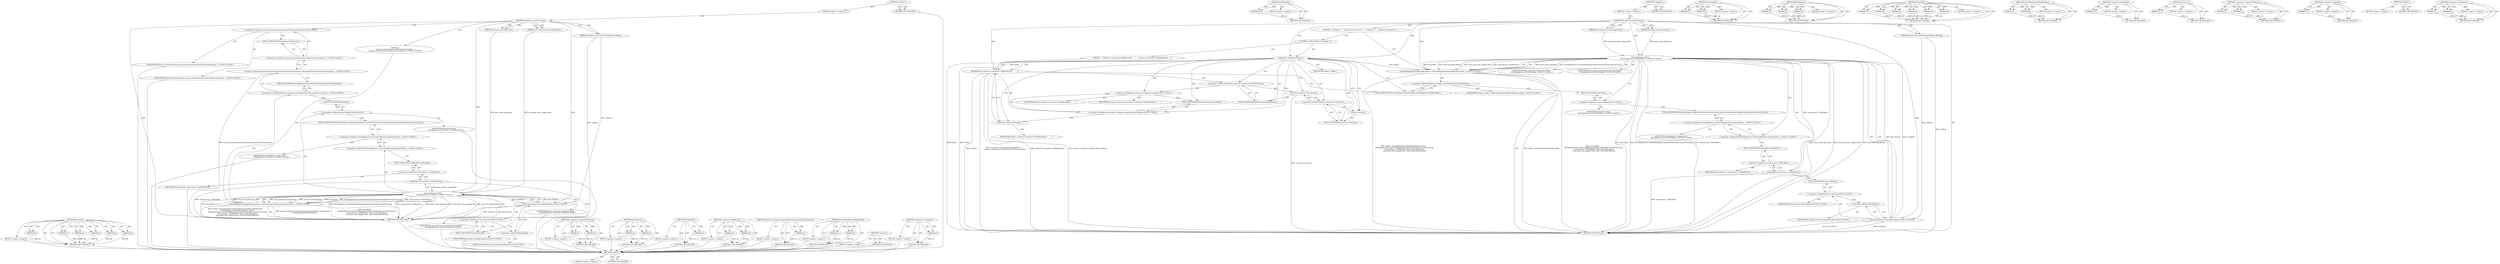 digraph "&lt;operator&gt;.fieldAccess" {
vulnerable_84 [label=<(METHOD,base.Bind)>];
vulnerable_85 [label=<(PARAM,p1)>];
vulnerable_86 [label=<(PARAM,p2)>];
vulnerable_87 [label=<(PARAM,p3)>];
vulnerable_88 [label=<(PARAM,p4)>];
vulnerable_89 [label=<(PARAM,p5)>];
vulnerable_90 [label=<(PARAM,p6)>];
vulnerable_91 [label=<(BLOCK,&lt;empty&gt;,&lt;empty&gt;)>];
vulnerable_92 [label=<(METHOD_RETURN,ANY)>];
vulnerable_6 [label=<(METHOD,&lt;global&gt;)<SUB>1</SUB>>];
vulnerable_7 [label=<(BLOCK,&lt;empty&gt;,&lt;empty&gt;)<SUB>1</SUB>>];
vulnerable_8 [label=<(METHOD,DumpProcessesForTracing)<SUB>1</SUB>>];
vulnerable_9 [label=<(PARAM,bool keep_small_allocations)<SUB>2</SUB>>];
vulnerable_10 [label=<(PARAM,bool strip_path_from_mapped_files)<SUB>3</SUB>>];
vulnerable_11 [label=<(PARAM,DumpProcessesForTracingCallback callback)<SUB>4</SUB>>];
vulnerable_12 [label="<(BLOCK,{
  memory_instrumentation::MemoryInstrumentati...,{
  memory_instrumentation::MemoryInstrumentati...)<SUB>4</SUB>>"];
vulnerable_13 [label="<(GetVmRegionsForHeapProfiler,memory_instrumentation::MemoryInstrumentation::...)<SUB>5</SUB>>"];
vulnerable_14 [label="<(&lt;operator&gt;.indirectFieldAccess,memory_instrumentation::MemoryInstrumentation::...)<SUB>5</SUB>>"];
vulnerable_15 [label="<(memory_instrumentation.MemoryInstrumentation.GetInstance,memory_instrumentation::MemoryInstrumentation::...)<SUB>5</SUB>>"];
vulnerable_16 [label="<(&lt;operator&gt;.fieldAccess,memory_instrumentation::MemoryInstrumentation::...)<SUB>5</SUB>>"];
vulnerable_17 [label="<(&lt;operator&gt;.fieldAccess,memory_instrumentation::MemoryInstrumentation)<SUB>5</SUB>>"];
vulnerable_18 [label="<(IDENTIFIER,memory_instrumentation,memory_instrumentation::MemoryInstrumentation::...)<SUB>5</SUB>>"];
vulnerable_19 [label="<(IDENTIFIER,MemoryInstrumentation,memory_instrumentation::MemoryInstrumentation::...)<SUB>5</SUB>>"];
vulnerable_20 [label=<(FIELD_IDENTIFIER,GetInstance,GetInstance)<SUB>5</SUB>>];
vulnerable_21 [label=<(FIELD_IDENTIFIER,GetVmRegionsForHeapProfiler,GetVmRegionsForHeapProfiler)<SUB>5</SUB>>];
vulnerable_22 [label="<(base.Bind,base::Bind(
          &amp;ProfilingService::OnGetV...)<SUB>6</SUB>>"];
vulnerable_23 [label="<(&lt;operator&gt;.fieldAccess,base::Bind)<SUB>6</SUB>>"];
vulnerable_24 [label="<(IDENTIFIER,base,base::Bind(
          &amp;ProfilingService::OnGetV...)<SUB>6</SUB>>"];
vulnerable_25 [label=<(FIELD_IDENTIFIER,Bind,Bind)<SUB>6</SUB>>];
vulnerable_26 [label="<(&lt;operator&gt;.addressOf,&amp;ProfilingService::OnGetVmRegionsCompleteForDum...)<SUB>7</SUB>>"];
vulnerable_27 [label="<(&lt;operator&gt;.fieldAccess,ProfilingService::OnGetVmRegionsCompleteForDump...)<SUB>7</SUB>>"];
vulnerable_28 [label="<(IDENTIFIER,ProfilingService,base::Bind(
          &amp;ProfilingService::OnGetV...)<SUB>7</SUB>>"];
vulnerable_29 [label=<(FIELD_IDENTIFIER,OnGetVmRegionsCompleteForDumpProcessesForTracing,OnGetVmRegionsCompleteForDumpProcessesForTracing)<SUB>7</SUB>>];
vulnerable_30 [label=<(GetWeakPtr,weak_factory_.GetWeakPtr())<SUB>8</SUB>>];
vulnerable_31 [label=<(&lt;operator&gt;.fieldAccess,weak_factory_.GetWeakPtr)<SUB>8</SUB>>];
vulnerable_32 [label=<(IDENTIFIER,weak_factory_,weak_factory_.GetWeakPtr())<SUB>8</SUB>>];
vulnerable_33 [label=<(FIELD_IDENTIFIER,GetWeakPtr,GetWeakPtr)<SUB>8</SUB>>];
vulnerable_34 [label="<(IDENTIFIER,keep_small_allocations,base::Bind(
          &amp;ProfilingService::OnGetV...)<SUB>8</SUB>>"];
vulnerable_35 [label="<(IDENTIFIER,strip_path_from_mapped_files,base::Bind(
          &amp;ProfilingService::OnGetV...)<SUB>9</SUB>>"];
vulnerable_36 [label="<(base.Passed,base::Passed(&amp;callback))<SUB>9</SUB>>"];
vulnerable_37 [label="<(&lt;operator&gt;.fieldAccess,base::Passed)<SUB>9</SUB>>"];
vulnerable_38 [label="<(IDENTIFIER,base,base::Passed(&amp;callback))<SUB>9</SUB>>"];
vulnerable_39 [label=<(FIELD_IDENTIFIER,Passed,Passed)<SUB>9</SUB>>];
vulnerable_40 [label=<(&lt;operator&gt;.addressOf,&amp;callback)<SUB>9</SUB>>];
vulnerable_41 [label="<(IDENTIFIER,callback,base::Passed(&amp;callback))<SUB>9</SUB>>"];
vulnerable_42 [label=<(METHOD_RETURN,void)<SUB>1</SUB>>];
vulnerable_44 [label=<(METHOD_RETURN,ANY)<SUB>1</SUB>>];
vulnerable_70 [label=<(METHOD,&lt;operator&gt;.indirectFieldAccess)>];
vulnerable_71 [label=<(PARAM,p1)>];
vulnerable_72 [label=<(PARAM,p2)>];
vulnerable_73 [label=<(BLOCK,&lt;empty&gt;,&lt;empty&gt;)>];
vulnerable_74 [label=<(METHOD_RETURN,ANY)>];
vulnerable_101 [label=<(METHOD,base.Passed)>];
vulnerable_102 [label=<(PARAM,p1)>];
vulnerable_103 [label=<(PARAM,p2)>];
vulnerable_104 [label=<(BLOCK,&lt;empty&gt;,&lt;empty&gt;)>];
vulnerable_105 [label=<(METHOD_RETURN,ANY)>];
vulnerable_97 [label=<(METHOD,GetWeakPtr)>];
vulnerable_98 [label=<(PARAM,p1)>];
vulnerable_99 [label=<(BLOCK,&lt;empty&gt;,&lt;empty&gt;)>];
vulnerable_100 [label=<(METHOD_RETURN,ANY)>];
vulnerable_79 [label=<(METHOD,&lt;operator&gt;.fieldAccess)>];
vulnerable_80 [label=<(PARAM,p1)>];
vulnerable_81 [label=<(PARAM,p2)>];
vulnerable_82 [label=<(BLOCK,&lt;empty&gt;,&lt;empty&gt;)>];
vulnerable_83 [label=<(METHOD_RETURN,ANY)>];
vulnerable_75 [label=<(METHOD,memory_instrumentation.MemoryInstrumentation.GetInstance)>];
vulnerable_76 [label=<(PARAM,p1)>];
vulnerable_77 [label=<(BLOCK,&lt;empty&gt;,&lt;empty&gt;)>];
vulnerable_78 [label=<(METHOD_RETURN,ANY)>];
vulnerable_65 [label=<(METHOD,GetVmRegionsForHeapProfiler)>];
vulnerable_66 [label=<(PARAM,p1)>];
vulnerable_67 [label=<(PARAM,p2)>];
vulnerable_68 [label=<(BLOCK,&lt;empty&gt;,&lt;empty&gt;)>];
vulnerable_69 [label=<(METHOD_RETURN,ANY)>];
vulnerable_59 [label=<(METHOD,&lt;global&gt;)<SUB>1</SUB>>];
vulnerable_60 [label=<(BLOCK,&lt;empty&gt;,&lt;empty&gt;)>];
vulnerable_61 [label=<(METHOD_RETURN,ANY)>];
vulnerable_93 [label=<(METHOD,&lt;operator&gt;.addressOf)>];
vulnerable_94 [label=<(PARAM,p1)>];
vulnerable_95 [label=<(BLOCK,&lt;empty&gt;,&lt;empty&gt;)>];
vulnerable_96 [label=<(METHOD_RETURN,ANY)>];
fixed_97 [label=<(METHOD,context)>];
fixed_98 [label=<(BLOCK,&lt;empty&gt;,&lt;empty&gt;)>];
fixed_99 [label=<(METHOD_RETURN,ANY)>];
fixed_123 [label=<(METHOD,GetWeakPtr)>];
fixed_124 [label=<(PARAM,p1)>];
fixed_125 [label=<(BLOCK,&lt;empty&gt;,&lt;empty&gt;)>];
fixed_126 [label=<(METHOD_RETURN,ANY)>];
fixed_6 [label=<(METHOD,&lt;global&gt;)<SUB>1</SUB>>];
fixed_7 [label=<(BLOCK,&lt;empty&gt;,&lt;empty&gt;)<SUB>1</SUB>>];
fixed_8 [label=<(METHOD,DumpProcessesForTracing)<SUB>1</SUB>>];
fixed_9 [label=<(PARAM,bool keep_small_allocations)<SUB>2</SUB>>];
fixed_10 [label=<(PARAM,bool strip_path_from_mapped_files)<SUB>3</SUB>>];
fixed_11 [label=<(PARAM,DumpProcessesForTracingCallback callback)<SUB>4</SUB>>];
fixed_12 [label=<(BLOCK,{
  if (!helper_) {
    context()-&gt;connector()-...,{
  if (!helper_) {
    context()-&gt;connector()-...)<SUB>4</SUB>>];
fixed_13 [label=<(CONTROL_STRUCTURE,IF,if (!helper_))<SUB>5</SUB>>];
fixed_14 [label=<(&lt;operator&gt;.logicalNot,!helper_)<SUB>5</SUB>>];
fixed_15 [label=<(IDENTIFIER,helper_,!helper_)<SUB>5</SUB>>];
fixed_16 [label=<(BLOCK,{
    context()-&gt;connector()-&gt;BindInterface(
  ...,{
    context()-&gt;connector()-&gt;BindInterface(
  ...)<SUB>5</SUB>>];
fixed_17 [label=<(BindInterface,context()-&gt;connector()-&gt;BindInterface(
        ...)<SUB>6</SUB>>];
fixed_18 [label=<(&lt;operator&gt;.indirectFieldAccess,context()-&gt;connector()-&gt;BindInterface)<SUB>6</SUB>>];
fixed_19 [label=<(connector,context()-&gt;connector())<SUB>6</SUB>>];
fixed_20 [label=<(&lt;operator&gt;.indirectFieldAccess,context()-&gt;connector)<SUB>6</SUB>>];
fixed_21 [label=<(context,context())<SUB>6</SUB>>];
fixed_22 [label=<(FIELD_IDENTIFIER,connector,connector)<SUB>6</SUB>>];
fixed_23 [label=<(FIELD_IDENTIFIER,BindInterface,BindInterface)<SUB>6</SUB>>];
fixed_24 [label="<(&lt;operator&gt;.fieldAccess,resource_coordinator::mojom::kServiceName)<SUB>7</SUB>>"];
fixed_25 [label="<(&lt;operator&gt;.fieldAccess,resource_coordinator::mojom)<SUB>7</SUB>>"];
fixed_26 [label=<(IDENTIFIER,resource_coordinator,context()-&gt;connector()-&gt;BindInterface(
        ...)<SUB>7</SUB>>];
fixed_27 [label=<(IDENTIFIER,mojom,context()-&gt;connector()-&gt;BindInterface(
        ...)<SUB>7</SUB>>];
fixed_28 [label=<(FIELD_IDENTIFIER,kServiceName,kServiceName)<SUB>7</SUB>>];
fixed_29 [label=<(&lt;operator&gt;.addressOf,&amp;helper_)<SUB>7</SUB>>];
fixed_30 [label=<(IDENTIFIER,helper_,context()-&gt;connector()-&gt;BindInterface(
        ...)<SUB>7</SUB>>];
fixed_31 [label="<(GetVmRegionsForHeapProfiler,helper_-&gt;GetVmRegionsForHeapProfiler(base::Bind...)<SUB>10</SUB>>"];
fixed_32 [label=<(&lt;operator&gt;.indirectFieldAccess,helper_-&gt;GetVmRegionsForHeapProfiler)<SUB>10</SUB>>];
fixed_33 [label="<(IDENTIFIER,helper_,helper_-&gt;GetVmRegionsForHeapProfiler(base::Bind...)<SUB>10</SUB>>"];
fixed_34 [label=<(FIELD_IDENTIFIER,GetVmRegionsForHeapProfiler,GetVmRegionsForHeapProfiler)<SUB>10</SUB>>];
fixed_35 [label="<(base.Bind,base::Bind(
      &amp;ProfilingService::OnGetVmReg...)<SUB>10</SUB>>"];
fixed_36 [label="<(&lt;operator&gt;.fieldAccess,base::Bind)<SUB>10</SUB>>"];
fixed_37 [label="<(IDENTIFIER,base,base::Bind(
      &amp;ProfilingService::OnGetVmReg...)<SUB>10</SUB>>"];
fixed_38 [label=<(FIELD_IDENTIFIER,Bind,Bind)<SUB>10</SUB>>];
fixed_39 [label="<(&lt;operator&gt;.addressOf,&amp;ProfilingService::OnGetVmRegionsCompleteForDum...)<SUB>11</SUB>>"];
fixed_40 [label="<(&lt;operator&gt;.fieldAccess,ProfilingService::OnGetVmRegionsCompleteForDump...)<SUB>11</SUB>>"];
fixed_41 [label="<(IDENTIFIER,ProfilingService,base::Bind(
      &amp;ProfilingService::OnGetVmReg...)<SUB>11</SUB>>"];
fixed_42 [label=<(FIELD_IDENTIFIER,OnGetVmRegionsCompleteForDumpProcessesForTracing,OnGetVmRegionsCompleteForDumpProcessesForTracing)<SUB>11</SUB>>];
fixed_43 [label=<(GetWeakPtr,weak_factory_.GetWeakPtr())<SUB>12</SUB>>];
fixed_44 [label=<(&lt;operator&gt;.fieldAccess,weak_factory_.GetWeakPtr)<SUB>12</SUB>>];
fixed_45 [label=<(IDENTIFIER,weak_factory_,weak_factory_.GetWeakPtr())<SUB>12</SUB>>];
fixed_46 [label=<(FIELD_IDENTIFIER,GetWeakPtr,GetWeakPtr)<SUB>12</SUB>>];
fixed_47 [label="<(IDENTIFIER,keep_small_allocations,base::Bind(
      &amp;ProfilingService::OnGetVmReg...)<SUB>12</SUB>>"];
fixed_48 [label="<(IDENTIFIER,strip_path_from_mapped_files,base::Bind(
      &amp;ProfilingService::OnGetVmReg...)<SUB>13</SUB>>"];
fixed_49 [label="<(base.Passed,base::Passed(&amp;callback))<SUB>13</SUB>>"];
fixed_50 [label="<(&lt;operator&gt;.fieldAccess,base::Passed)<SUB>13</SUB>>"];
fixed_51 [label="<(IDENTIFIER,base,base::Passed(&amp;callback))<SUB>13</SUB>>"];
fixed_52 [label=<(FIELD_IDENTIFIER,Passed,Passed)<SUB>13</SUB>>];
fixed_53 [label=<(&lt;operator&gt;.addressOf,&amp;callback)<SUB>13</SUB>>];
fixed_54 [label="<(IDENTIFIER,callback,base::Passed(&amp;callback))<SUB>13</SUB>>"];
fixed_55 [label=<(METHOD_RETURN,void)<SUB>1</SUB>>];
fixed_57 [label=<(METHOD_RETURN,ANY)<SUB>1</SUB>>];
fixed_127 [label=<(METHOD,base.Passed)>];
fixed_128 [label=<(PARAM,p1)>];
fixed_129 [label=<(PARAM,p2)>];
fixed_130 [label=<(BLOCK,&lt;empty&gt;,&lt;empty&gt;)>];
fixed_131 [label=<(METHOD_RETURN,ANY)>];
fixed_82 [label=<(METHOD,BindInterface)>];
fixed_83 [label=<(PARAM,p1)>];
fixed_84 [label=<(PARAM,p2)>];
fixed_85 [label=<(PARAM,p3)>];
fixed_86 [label=<(BLOCK,&lt;empty&gt;,&lt;empty&gt;)>];
fixed_87 [label=<(METHOD_RETURN,ANY)>];
fixed_114 [label=<(METHOD,base.Bind)>];
fixed_115 [label=<(PARAM,p1)>];
fixed_116 [label=<(PARAM,p2)>];
fixed_117 [label=<(PARAM,p3)>];
fixed_118 [label=<(PARAM,p4)>];
fixed_119 [label=<(PARAM,p5)>];
fixed_120 [label=<(PARAM,p6)>];
fixed_121 [label=<(BLOCK,&lt;empty&gt;,&lt;empty&gt;)>];
fixed_122 [label=<(METHOD_RETURN,ANY)>];
fixed_109 [label=<(METHOD,GetVmRegionsForHeapProfiler)>];
fixed_110 [label=<(PARAM,p1)>];
fixed_111 [label=<(PARAM,p2)>];
fixed_112 [label=<(BLOCK,&lt;empty&gt;,&lt;empty&gt;)>];
fixed_113 [label=<(METHOD_RETURN,ANY)>];
fixed_105 [label=<(METHOD,&lt;operator&gt;.addressOf)>];
fixed_106 [label=<(PARAM,p1)>];
fixed_107 [label=<(BLOCK,&lt;empty&gt;,&lt;empty&gt;)>];
fixed_108 [label=<(METHOD_RETURN,ANY)>];
fixed_93 [label=<(METHOD,connector)>];
fixed_94 [label=<(PARAM,p1)>];
fixed_95 [label=<(BLOCK,&lt;empty&gt;,&lt;empty&gt;)>];
fixed_96 [label=<(METHOD_RETURN,ANY)>];
fixed_88 [label=<(METHOD,&lt;operator&gt;.indirectFieldAccess)>];
fixed_89 [label=<(PARAM,p1)>];
fixed_90 [label=<(PARAM,p2)>];
fixed_91 [label=<(BLOCK,&lt;empty&gt;,&lt;empty&gt;)>];
fixed_92 [label=<(METHOD_RETURN,ANY)>];
fixed_78 [label=<(METHOD,&lt;operator&gt;.logicalNot)>];
fixed_79 [label=<(PARAM,p1)>];
fixed_80 [label=<(BLOCK,&lt;empty&gt;,&lt;empty&gt;)>];
fixed_81 [label=<(METHOD_RETURN,ANY)>];
fixed_72 [label=<(METHOD,&lt;global&gt;)<SUB>1</SUB>>];
fixed_73 [label=<(BLOCK,&lt;empty&gt;,&lt;empty&gt;)>];
fixed_74 [label=<(METHOD_RETURN,ANY)>];
fixed_100 [label=<(METHOD,&lt;operator&gt;.fieldAccess)>];
fixed_101 [label=<(PARAM,p1)>];
fixed_102 [label=<(PARAM,p2)>];
fixed_103 [label=<(BLOCK,&lt;empty&gt;,&lt;empty&gt;)>];
fixed_104 [label=<(METHOD_RETURN,ANY)>];
vulnerable_84 -> vulnerable_85  [key=0, label="AST: "];
vulnerable_84 -> vulnerable_85  [key=1, label="DDG: "];
vulnerable_84 -> vulnerable_91  [key=0, label="AST: "];
vulnerable_84 -> vulnerable_86  [key=0, label="AST: "];
vulnerable_84 -> vulnerable_86  [key=1, label="DDG: "];
vulnerable_84 -> vulnerable_92  [key=0, label="AST: "];
vulnerable_84 -> vulnerable_92  [key=1, label="CFG: "];
vulnerable_84 -> vulnerable_87  [key=0, label="AST: "];
vulnerable_84 -> vulnerable_87  [key=1, label="DDG: "];
vulnerable_84 -> vulnerable_88  [key=0, label="AST: "];
vulnerable_84 -> vulnerable_88  [key=1, label="DDG: "];
vulnerable_84 -> vulnerable_89  [key=0, label="AST: "];
vulnerable_84 -> vulnerable_89  [key=1, label="DDG: "];
vulnerable_84 -> vulnerable_90  [key=0, label="AST: "];
vulnerable_84 -> vulnerable_90  [key=1, label="DDG: "];
vulnerable_85 -> vulnerable_92  [key=0, label="DDG: p1"];
vulnerable_86 -> vulnerable_92  [key=0, label="DDG: p2"];
vulnerable_87 -> vulnerable_92  [key=0, label="DDG: p3"];
vulnerable_88 -> vulnerable_92  [key=0, label="DDG: p4"];
vulnerable_89 -> vulnerable_92  [key=0, label="DDG: p5"];
vulnerable_90 -> vulnerable_92  [key=0, label="DDG: p6"];
vulnerable_91 -> fixed_97  [key=0];
vulnerable_92 -> fixed_97  [key=0];
vulnerable_6 -> vulnerable_7  [key=0, label="AST: "];
vulnerable_6 -> vulnerable_44  [key=0, label="AST: "];
vulnerable_6 -> vulnerable_44  [key=1, label="CFG: "];
vulnerable_7 -> vulnerable_8  [key=0, label="AST: "];
vulnerable_8 -> vulnerable_9  [key=0, label="AST: "];
vulnerable_8 -> vulnerable_9  [key=1, label="DDG: "];
vulnerable_8 -> vulnerable_10  [key=0, label="AST: "];
vulnerable_8 -> vulnerable_10  [key=1, label="DDG: "];
vulnerable_8 -> vulnerable_11  [key=0, label="AST: "];
vulnerable_8 -> vulnerable_11  [key=1, label="DDG: "];
vulnerable_8 -> vulnerable_12  [key=0, label="AST: "];
vulnerable_8 -> vulnerable_42  [key=0, label="AST: "];
vulnerable_8 -> vulnerable_17  [key=0, label="CFG: "];
vulnerable_8 -> vulnerable_22  [key=0, label="DDG: "];
vulnerable_8 -> vulnerable_36  [key=0, label="DDG: "];
vulnerable_9 -> vulnerable_22  [key=0, label="DDG: keep_small_allocations"];
vulnerable_10 -> vulnerable_22  [key=0, label="DDG: strip_path_from_mapped_files"];
vulnerable_11 -> vulnerable_42  [key=0, label="DDG: callback"];
vulnerable_11 -> vulnerable_36  [key=0, label="DDG: callback"];
vulnerable_12 -> vulnerable_13  [key=0, label="AST: "];
vulnerable_13 -> vulnerable_14  [key=0, label="AST: "];
vulnerable_13 -> vulnerable_22  [key=0, label="AST: "];
vulnerable_13 -> vulnerable_42  [key=0, label="CFG: "];
vulnerable_13 -> vulnerable_42  [key=1, label="DDG: memory_instrumentation::MemoryInstrumentation::GetInstance()
      -&gt;GetVmRegionsForHeapProfiler"];
vulnerable_13 -> vulnerable_42  [key=2, label="DDG: base::Bind(
          &amp;ProfilingService::OnGetVmRegionsCompleteForDumpProcessesForTracing,
          weak_factory_.GetWeakPtr(), keep_small_allocations,
          strip_path_from_mapped_files, base::Passed(&amp;callback))"];
vulnerable_13 -> vulnerable_42  [key=3, label="DDG: memory_instrumentation::MemoryInstrumentation::GetInstance()
      -&gt;GetVmRegionsForHeapProfiler(base::Bind(
          &amp;ProfilingService::OnGetVmRegionsCompleteForDumpProcessesForTracing,
          weak_factory_.GetWeakPtr(), keep_small_allocations,
          strip_path_from_mapped_files, base::Passed(&amp;callback)))"];
vulnerable_14 -> vulnerable_15  [key=0, label="AST: "];
vulnerable_14 -> vulnerable_21  [key=0, label="AST: "];
vulnerable_14 -> vulnerable_25  [key=0, label="CFG: "];
vulnerable_15 -> vulnerable_16  [key=0, label="AST: "];
vulnerable_15 -> vulnerable_21  [key=0, label="CFG: "];
vulnerable_15 -> vulnerable_42  [key=0, label="DDG: memory_instrumentation::MemoryInstrumentation::GetInstance"];
vulnerable_16 -> vulnerable_17  [key=0, label="AST: "];
vulnerable_16 -> vulnerable_20  [key=0, label="AST: "];
vulnerable_16 -> vulnerable_15  [key=0, label="CFG: "];
vulnerable_17 -> vulnerable_18  [key=0, label="AST: "];
vulnerable_17 -> vulnerable_19  [key=0, label="AST: "];
vulnerable_17 -> vulnerable_20  [key=0, label="CFG: "];
vulnerable_18 -> fixed_97  [key=0];
vulnerable_19 -> fixed_97  [key=0];
vulnerable_20 -> vulnerable_16  [key=0, label="CFG: "];
vulnerable_21 -> vulnerable_14  [key=0, label="CFG: "];
vulnerable_22 -> vulnerable_23  [key=0, label="AST: "];
vulnerable_22 -> vulnerable_26  [key=0, label="AST: "];
vulnerable_22 -> vulnerable_30  [key=0, label="AST: "];
vulnerable_22 -> vulnerable_34  [key=0, label="AST: "];
vulnerable_22 -> vulnerable_35  [key=0, label="AST: "];
vulnerable_22 -> vulnerable_36  [key=0, label="AST: "];
vulnerable_22 -> vulnerable_13  [key=0, label="CFG: "];
vulnerable_22 -> vulnerable_13  [key=1, label="DDG: strip_path_from_mapped_files"];
vulnerable_22 -> vulnerable_13  [key=2, label="DDG: base::Passed(&amp;callback)"];
vulnerable_22 -> vulnerable_13  [key=3, label="DDG: base::Bind"];
vulnerable_22 -> vulnerable_13  [key=4, label="DDG: &amp;ProfilingService::OnGetVmRegionsCompleteForDumpProcessesForTracing"];
vulnerable_22 -> vulnerable_13  [key=5, label="DDG: keep_small_allocations"];
vulnerable_22 -> vulnerable_13  [key=6, label="DDG: weak_factory_.GetWeakPtr()"];
vulnerable_22 -> vulnerable_42  [key=0, label="DDG: base::Bind"];
vulnerable_22 -> vulnerable_42  [key=1, label="DDG: &amp;ProfilingService::OnGetVmRegionsCompleteForDumpProcessesForTracing"];
vulnerable_22 -> vulnerable_42  [key=2, label="DDG: weak_factory_.GetWeakPtr()"];
vulnerable_22 -> vulnerable_42  [key=3, label="DDG: keep_small_allocations"];
vulnerable_22 -> vulnerable_42  [key=4, label="DDG: strip_path_from_mapped_files"];
vulnerable_22 -> vulnerable_42  [key=5, label="DDG: base::Passed(&amp;callback)"];
vulnerable_23 -> vulnerable_24  [key=0, label="AST: "];
vulnerable_23 -> vulnerable_25  [key=0, label="AST: "];
vulnerable_23 -> vulnerable_29  [key=0, label="CFG: "];
vulnerable_24 -> fixed_97  [key=0];
vulnerable_25 -> vulnerable_23  [key=0, label="CFG: "];
vulnerable_26 -> vulnerable_27  [key=0, label="AST: "];
vulnerable_26 -> vulnerable_33  [key=0, label="CFG: "];
vulnerable_27 -> vulnerable_28  [key=0, label="AST: "];
vulnerable_27 -> vulnerable_29  [key=0, label="AST: "];
vulnerable_27 -> vulnerable_26  [key=0, label="CFG: "];
vulnerable_28 -> fixed_97  [key=0];
vulnerable_29 -> vulnerable_27  [key=0, label="CFG: "];
vulnerable_30 -> vulnerable_31  [key=0, label="AST: "];
vulnerable_30 -> vulnerable_39  [key=0, label="CFG: "];
vulnerable_30 -> vulnerable_42  [key=0, label="DDG: weak_factory_.GetWeakPtr"];
vulnerable_30 -> vulnerable_22  [key=0, label="DDG: weak_factory_.GetWeakPtr"];
vulnerable_31 -> vulnerable_32  [key=0, label="AST: "];
vulnerable_31 -> vulnerable_33  [key=0, label="AST: "];
vulnerable_31 -> vulnerable_30  [key=0, label="CFG: "];
vulnerable_32 -> fixed_97  [key=0];
vulnerable_33 -> vulnerable_31  [key=0, label="CFG: "];
vulnerable_34 -> fixed_97  [key=0];
vulnerable_35 -> fixed_97  [key=0];
vulnerable_36 -> vulnerable_37  [key=0, label="AST: "];
vulnerable_36 -> vulnerable_40  [key=0, label="AST: "];
vulnerable_36 -> vulnerable_22  [key=0, label="CFG: "];
vulnerable_36 -> vulnerable_22  [key=1, label="DDG: base::Passed"];
vulnerable_36 -> vulnerable_22  [key=2, label="DDG: &amp;callback"];
vulnerable_36 -> vulnerable_42  [key=0, label="DDG: base::Passed"];
vulnerable_36 -> vulnerable_42  [key=1, label="DDG: &amp;callback"];
vulnerable_37 -> vulnerable_38  [key=0, label="AST: "];
vulnerable_37 -> vulnerable_39  [key=0, label="AST: "];
vulnerable_37 -> vulnerable_40  [key=0, label="CFG: "];
vulnerable_38 -> fixed_97  [key=0];
vulnerable_39 -> vulnerable_37  [key=0, label="CFG: "];
vulnerable_40 -> vulnerable_41  [key=0, label="AST: "];
vulnerable_40 -> vulnerable_36  [key=0, label="CFG: "];
vulnerable_41 -> fixed_97  [key=0];
vulnerable_42 -> fixed_97  [key=0];
vulnerable_44 -> fixed_97  [key=0];
vulnerable_70 -> vulnerable_71  [key=0, label="AST: "];
vulnerable_70 -> vulnerable_71  [key=1, label="DDG: "];
vulnerable_70 -> vulnerable_73  [key=0, label="AST: "];
vulnerable_70 -> vulnerable_72  [key=0, label="AST: "];
vulnerable_70 -> vulnerable_72  [key=1, label="DDG: "];
vulnerable_70 -> vulnerable_74  [key=0, label="AST: "];
vulnerable_70 -> vulnerable_74  [key=1, label="CFG: "];
vulnerable_71 -> vulnerable_74  [key=0, label="DDG: p1"];
vulnerable_72 -> vulnerable_74  [key=0, label="DDG: p2"];
vulnerable_73 -> fixed_97  [key=0];
vulnerable_74 -> fixed_97  [key=0];
vulnerable_101 -> vulnerable_102  [key=0, label="AST: "];
vulnerable_101 -> vulnerable_102  [key=1, label="DDG: "];
vulnerable_101 -> vulnerable_104  [key=0, label="AST: "];
vulnerable_101 -> vulnerable_103  [key=0, label="AST: "];
vulnerable_101 -> vulnerable_103  [key=1, label="DDG: "];
vulnerable_101 -> vulnerable_105  [key=0, label="AST: "];
vulnerable_101 -> vulnerable_105  [key=1, label="CFG: "];
vulnerable_102 -> vulnerable_105  [key=0, label="DDG: p1"];
vulnerable_103 -> vulnerable_105  [key=0, label="DDG: p2"];
vulnerable_104 -> fixed_97  [key=0];
vulnerable_105 -> fixed_97  [key=0];
vulnerable_97 -> vulnerable_98  [key=0, label="AST: "];
vulnerable_97 -> vulnerable_98  [key=1, label="DDG: "];
vulnerable_97 -> vulnerable_99  [key=0, label="AST: "];
vulnerable_97 -> vulnerable_100  [key=0, label="AST: "];
vulnerable_97 -> vulnerable_100  [key=1, label="CFG: "];
vulnerable_98 -> vulnerable_100  [key=0, label="DDG: p1"];
vulnerable_99 -> fixed_97  [key=0];
vulnerable_100 -> fixed_97  [key=0];
vulnerable_79 -> vulnerable_80  [key=0, label="AST: "];
vulnerable_79 -> vulnerable_80  [key=1, label="DDG: "];
vulnerable_79 -> vulnerable_82  [key=0, label="AST: "];
vulnerable_79 -> vulnerable_81  [key=0, label="AST: "];
vulnerable_79 -> vulnerable_81  [key=1, label="DDG: "];
vulnerable_79 -> vulnerable_83  [key=0, label="AST: "];
vulnerable_79 -> vulnerable_83  [key=1, label="CFG: "];
vulnerable_80 -> vulnerable_83  [key=0, label="DDG: p1"];
vulnerable_81 -> vulnerable_83  [key=0, label="DDG: p2"];
vulnerable_82 -> fixed_97  [key=0];
vulnerable_83 -> fixed_97  [key=0];
vulnerable_75 -> vulnerable_76  [key=0, label="AST: "];
vulnerable_75 -> vulnerable_76  [key=1, label="DDG: "];
vulnerable_75 -> vulnerable_77  [key=0, label="AST: "];
vulnerable_75 -> vulnerable_78  [key=0, label="AST: "];
vulnerable_75 -> vulnerable_78  [key=1, label="CFG: "];
vulnerable_76 -> vulnerable_78  [key=0, label="DDG: p1"];
vulnerable_77 -> fixed_97  [key=0];
vulnerable_78 -> fixed_97  [key=0];
vulnerable_65 -> vulnerable_66  [key=0, label="AST: "];
vulnerable_65 -> vulnerable_66  [key=1, label="DDG: "];
vulnerable_65 -> vulnerable_68  [key=0, label="AST: "];
vulnerable_65 -> vulnerable_67  [key=0, label="AST: "];
vulnerable_65 -> vulnerable_67  [key=1, label="DDG: "];
vulnerable_65 -> vulnerable_69  [key=0, label="AST: "];
vulnerable_65 -> vulnerable_69  [key=1, label="CFG: "];
vulnerable_66 -> vulnerable_69  [key=0, label="DDG: p1"];
vulnerable_67 -> vulnerable_69  [key=0, label="DDG: p2"];
vulnerable_68 -> fixed_97  [key=0];
vulnerable_69 -> fixed_97  [key=0];
vulnerable_59 -> vulnerable_60  [key=0, label="AST: "];
vulnerable_59 -> vulnerable_61  [key=0, label="AST: "];
vulnerable_59 -> vulnerable_61  [key=1, label="CFG: "];
vulnerable_60 -> fixed_97  [key=0];
vulnerable_61 -> fixed_97  [key=0];
vulnerable_93 -> vulnerable_94  [key=0, label="AST: "];
vulnerable_93 -> vulnerable_94  [key=1, label="DDG: "];
vulnerable_93 -> vulnerable_95  [key=0, label="AST: "];
vulnerable_93 -> vulnerable_96  [key=0, label="AST: "];
vulnerable_93 -> vulnerable_96  [key=1, label="CFG: "];
vulnerable_94 -> vulnerable_96  [key=0, label="DDG: p1"];
vulnerable_95 -> fixed_97  [key=0];
vulnerable_96 -> fixed_97  [key=0];
fixed_97 -> fixed_98  [key=0, label="AST: "];
fixed_97 -> fixed_99  [key=0, label="AST: "];
fixed_97 -> fixed_99  [key=1, label="CFG: "];
fixed_123 -> fixed_124  [key=0, label="AST: "];
fixed_123 -> fixed_124  [key=1, label="DDG: "];
fixed_123 -> fixed_125  [key=0, label="AST: "];
fixed_123 -> fixed_126  [key=0, label="AST: "];
fixed_123 -> fixed_126  [key=1, label="CFG: "];
fixed_124 -> fixed_126  [key=0, label="DDG: p1"];
fixed_6 -> fixed_7  [key=0, label="AST: "];
fixed_6 -> fixed_57  [key=0, label="AST: "];
fixed_6 -> fixed_57  [key=1, label="CFG: "];
fixed_7 -> fixed_8  [key=0, label="AST: "];
fixed_8 -> fixed_9  [key=0, label="AST: "];
fixed_8 -> fixed_9  [key=1, label="DDG: "];
fixed_8 -> fixed_10  [key=0, label="AST: "];
fixed_8 -> fixed_10  [key=1, label="DDG: "];
fixed_8 -> fixed_11  [key=0, label="AST: "];
fixed_8 -> fixed_11  [key=1, label="DDG: "];
fixed_8 -> fixed_12  [key=0, label="AST: "];
fixed_8 -> fixed_55  [key=0, label="AST: "];
fixed_8 -> fixed_14  [key=0, label="CFG: "];
fixed_8 -> fixed_14  [key=1, label="DDG: "];
fixed_8 -> fixed_31  [key=0, label="DDG: "];
fixed_8 -> fixed_35  [key=0, label="DDG: "];
fixed_8 -> fixed_17  [key=0, label="DDG: "];
fixed_8 -> fixed_49  [key=0, label="DDG: "];
fixed_9 -> fixed_35  [key=0, label="DDG: keep_small_allocations"];
fixed_10 -> fixed_35  [key=0, label="DDG: strip_path_from_mapped_files"];
fixed_11 -> fixed_55  [key=0, label="DDG: callback"];
fixed_11 -> fixed_49  [key=0, label="DDG: callback"];
fixed_12 -> fixed_13  [key=0, label="AST: "];
fixed_12 -> fixed_31  [key=0, label="AST: "];
fixed_13 -> fixed_14  [key=0, label="AST: "];
fixed_13 -> fixed_16  [key=0, label="AST: "];
fixed_14 -> fixed_15  [key=0, label="AST: "];
fixed_14 -> fixed_21  [key=0, label="CFG: "];
fixed_14 -> fixed_21  [key=1, label="CDG: "];
fixed_14 -> fixed_34  [key=0, label="CFG: "];
fixed_14 -> fixed_55  [key=0, label="DDG: helper_"];
fixed_14 -> fixed_55  [key=1, label="DDG: !helper_"];
fixed_14 -> fixed_31  [key=0, label="DDG: helper_"];
fixed_14 -> fixed_17  [key=0, label="DDG: helper_"];
fixed_14 -> fixed_17  [key=1, label="CDG: "];
fixed_14 -> fixed_24  [key=0, label="CDG: "];
fixed_14 -> fixed_29  [key=0, label="CDG: "];
fixed_14 -> fixed_18  [key=0, label="CDG: "];
fixed_14 -> fixed_23  [key=0, label="CDG: "];
fixed_14 -> fixed_19  [key=0, label="CDG: "];
fixed_14 -> fixed_28  [key=0, label="CDG: "];
fixed_14 -> fixed_20  [key=0, label="CDG: "];
fixed_14 -> fixed_25  [key=0, label="CDG: "];
fixed_14 -> fixed_22  [key=0, label="CDG: "];
fixed_16 -> fixed_17  [key=0, label="AST: "];
fixed_17 -> fixed_18  [key=0, label="AST: "];
fixed_17 -> fixed_24  [key=0, label="AST: "];
fixed_17 -> fixed_29  [key=0, label="AST: "];
fixed_17 -> fixed_34  [key=0, label="CFG: "];
fixed_17 -> fixed_55  [key=0, label="DDG: context()-&gt;connector()-&gt;BindInterface"];
fixed_17 -> fixed_55  [key=1, label="DDG: resource_coordinator::mojom::kServiceName"];
fixed_17 -> fixed_55  [key=2, label="DDG: &amp;helper_"];
fixed_17 -> fixed_55  [key=3, label="DDG: context()-&gt;connector()-&gt;BindInterface(
        resource_coordinator::mojom::kServiceName, &amp;helper_)"];
fixed_18 -> fixed_19  [key=0, label="AST: "];
fixed_18 -> fixed_23  [key=0, label="AST: "];
fixed_18 -> fixed_25  [key=0, label="CFG: "];
fixed_19 -> fixed_20  [key=0, label="AST: "];
fixed_19 -> fixed_23  [key=0, label="CFG: "];
fixed_19 -> fixed_55  [key=0, label="DDG: context()-&gt;connector"];
fixed_20 -> fixed_21  [key=0, label="AST: "];
fixed_20 -> fixed_22  [key=0, label="AST: "];
fixed_20 -> fixed_19  [key=0, label="CFG: "];
fixed_21 -> fixed_22  [key=0, label="CFG: "];
fixed_22 -> fixed_20  [key=0, label="CFG: "];
fixed_23 -> fixed_18  [key=0, label="CFG: "];
fixed_24 -> fixed_25  [key=0, label="AST: "];
fixed_24 -> fixed_28  [key=0, label="AST: "];
fixed_24 -> fixed_29  [key=0, label="CFG: "];
fixed_25 -> fixed_26  [key=0, label="AST: "];
fixed_25 -> fixed_27  [key=0, label="AST: "];
fixed_25 -> fixed_28  [key=0, label="CFG: "];
fixed_28 -> fixed_24  [key=0, label="CFG: "];
fixed_29 -> fixed_30  [key=0, label="AST: "];
fixed_29 -> fixed_17  [key=0, label="CFG: "];
fixed_31 -> fixed_32  [key=0, label="AST: "];
fixed_31 -> fixed_35  [key=0, label="AST: "];
fixed_31 -> fixed_55  [key=0, label="CFG: "];
fixed_31 -> fixed_55  [key=1, label="DDG: helper_-&gt;GetVmRegionsForHeapProfiler"];
fixed_31 -> fixed_55  [key=2, label="DDG: base::Bind(
      &amp;ProfilingService::OnGetVmRegionsCompleteForDumpProcessesForTracing,
      weak_factory_.GetWeakPtr(), keep_small_allocations,
      strip_path_from_mapped_files, base::Passed(&amp;callback))"];
fixed_31 -> fixed_55  [key=3, label="DDG: helper_-&gt;GetVmRegionsForHeapProfiler(base::Bind(
      &amp;ProfilingService::OnGetVmRegionsCompleteForDumpProcessesForTracing,
      weak_factory_.GetWeakPtr(), keep_small_allocations,
      strip_path_from_mapped_files, base::Passed(&amp;callback)))"];
fixed_32 -> fixed_33  [key=0, label="AST: "];
fixed_32 -> fixed_34  [key=0, label="AST: "];
fixed_32 -> fixed_38  [key=0, label="CFG: "];
fixed_34 -> fixed_32  [key=0, label="CFG: "];
fixed_35 -> fixed_36  [key=0, label="AST: "];
fixed_35 -> fixed_39  [key=0, label="AST: "];
fixed_35 -> fixed_43  [key=0, label="AST: "];
fixed_35 -> fixed_47  [key=0, label="AST: "];
fixed_35 -> fixed_48  [key=0, label="AST: "];
fixed_35 -> fixed_49  [key=0, label="AST: "];
fixed_35 -> fixed_31  [key=0, label="CFG: "];
fixed_35 -> fixed_31  [key=1, label="DDG: keep_small_allocations"];
fixed_35 -> fixed_31  [key=2, label="DDG: &amp;ProfilingService::OnGetVmRegionsCompleteForDumpProcessesForTracing"];
fixed_35 -> fixed_31  [key=3, label="DDG: base::Bind"];
fixed_35 -> fixed_31  [key=4, label="DDG: base::Passed(&amp;callback)"];
fixed_35 -> fixed_31  [key=5, label="DDG: strip_path_from_mapped_files"];
fixed_35 -> fixed_31  [key=6, label="DDG: weak_factory_.GetWeakPtr()"];
fixed_35 -> fixed_55  [key=0, label="DDG: base::Bind"];
fixed_35 -> fixed_55  [key=1, label="DDG: &amp;ProfilingService::OnGetVmRegionsCompleteForDumpProcessesForTracing"];
fixed_35 -> fixed_55  [key=2, label="DDG: weak_factory_.GetWeakPtr()"];
fixed_35 -> fixed_55  [key=3, label="DDG: keep_small_allocations"];
fixed_35 -> fixed_55  [key=4, label="DDG: strip_path_from_mapped_files"];
fixed_35 -> fixed_55  [key=5, label="DDG: base::Passed(&amp;callback)"];
fixed_36 -> fixed_37  [key=0, label="AST: "];
fixed_36 -> fixed_38  [key=0, label="AST: "];
fixed_36 -> fixed_42  [key=0, label="CFG: "];
fixed_38 -> fixed_36  [key=0, label="CFG: "];
fixed_39 -> fixed_40  [key=0, label="AST: "];
fixed_39 -> fixed_46  [key=0, label="CFG: "];
fixed_40 -> fixed_41  [key=0, label="AST: "];
fixed_40 -> fixed_42  [key=0, label="AST: "];
fixed_40 -> fixed_39  [key=0, label="CFG: "];
fixed_42 -> fixed_40  [key=0, label="CFG: "];
fixed_43 -> fixed_44  [key=0, label="AST: "];
fixed_43 -> fixed_52  [key=0, label="CFG: "];
fixed_43 -> fixed_55  [key=0, label="DDG: weak_factory_.GetWeakPtr"];
fixed_43 -> fixed_35  [key=0, label="DDG: weak_factory_.GetWeakPtr"];
fixed_44 -> fixed_45  [key=0, label="AST: "];
fixed_44 -> fixed_46  [key=0, label="AST: "];
fixed_44 -> fixed_43  [key=0, label="CFG: "];
fixed_46 -> fixed_44  [key=0, label="CFG: "];
fixed_49 -> fixed_50  [key=0, label="AST: "];
fixed_49 -> fixed_53  [key=0, label="AST: "];
fixed_49 -> fixed_35  [key=0, label="CFG: "];
fixed_49 -> fixed_35  [key=1, label="DDG: base::Passed"];
fixed_49 -> fixed_35  [key=2, label="DDG: &amp;callback"];
fixed_49 -> fixed_55  [key=0, label="DDG: base::Passed"];
fixed_49 -> fixed_55  [key=1, label="DDG: &amp;callback"];
fixed_50 -> fixed_51  [key=0, label="AST: "];
fixed_50 -> fixed_52  [key=0, label="AST: "];
fixed_50 -> fixed_53  [key=0, label="CFG: "];
fixed_52 -> fixed_50  [key=0, label="CFG: "];
fixed_53 -> fixed_54  [key=0, label="AST: "];
fixed_53 -> fixed_49  [key=0, label="CFG: "];
fixed_127 -> fixed_128  [key=0, label="AST: "];
fixed_127 -> fixed_128  [key=1, label="DDG: "];
fixed_127 -> fixed_130  [key=0, label="AST: "];
fixed_127 -> fixed_129  [key=0, label="AST: "];
fixed_127 -> fixed_129  [key=1, label="DDG: "];
fixed_127 -> fixed_131  [key=0, label="AST: "];
fixed_127 -> fixed_131  [key=1, label="CFG: "];
fixed_128 -> fixed_131  [key=0, label="DDG: p1"];
fixed_129 -> fixed_131  [key=0, label="DDG: p2"];
fixed_82 -> fixed_83  [key=0, label="AST: "];
fixed_82 -> fixed_83  [key=1, label="DDG: "];
fixed_82 -> fixed_86  [key=0, label="AST: "];
fixed_82 -> fixed_84  [key=0, label="AST: "];
fixed_82 -> fixed_84  [key=1, label="DDG: "];
fixed_82 -> fixed_87  [key=0, label="AST: "];
fixed_82 -> fixed_87  [key=1, label="CFG: "];
fixed_82 -> fixed_85  [key=0, label="AST: "];
fixed_82 -> fixed_85  [key=1, label="DDG: "];
fixed_83 -> fixed_87  [key=0, label="DDG: p1"];
fixed_84 -> fixed_87  [key=0, label="DDG: p2"];
fixed_85 -> fixed_87  [key=0, label="DDG: p3"];
fixed_114 -> fixed_115  [key=0, label="AST: "];
fixed_114 -> fixed_115  [key=1, label="DDG: "];
fixed_114 -> fixed_121  [key=0, label="AST: "];
fixed_114 -> fixed_116  [key=0, label="AST: "];
fixed_114 -> fixed_116  [key=1, label="DDG: "];
fixed_114 -> fixed_122  [key=0, label="AST: "];
fixed_114 -> fixed_122  [key=1, label="CFG: "];
fixed_114 -> fixed_117  [key=0, label="AST: "];
fixed_114 -> fixed_117  [key=1, label="DDG: "];
fixed_114 -> fixed_118  [key=0, label="AST: "];
fixed_114 -> fixed_118  [key=1, label="DDG: "];
fixed_114 -> fixed_119  [key=0, label="AST: "];
fixed_114 -> fixed_119  [key=1, label="DDG: "];
fixed_114 -> fixed_120  [key=0, label="AST: "];
fixed_114 -> fixed_120  [key=1, label="DDG: "];
fixed_115 -> fixed_122  [key=0, label="DDG: p1"];
fixed_116 -> fixed_122  [key=0, label="DDG: p2"];
fixed_117 -> fixed_122  [key=0, label="DDG: p3"];
fixed_118 -> fixed_122  [key=0, label="DDG: p4"];
fixed_119 -> fixed_122  [key=0, label="DDG: p5"];
fixed_120 -> fixed_122  [key=0, label="DDG: p6"];
fixed_109 -> fixed_110  [key=0, label="AST: "];
fixed_109 -> fixed_110  [key=1, label="DDG: "];
fixed_109 -> fixed_112  [key=0, label="AST: "];
fixed_109 -> fixed_111  [key=0, label="AST: "];
fixed_109 -> fixed_111  [key=1, label="DDG: "];
fixed_109 -> fixed_113  [key=0, label="AST: "];
fixed_109 -> fixed_113  [key=1, label="CFG: "];
fixed_110 -> fixed_113  [key=0, label="DDG: p1"];
fixed_111 -> fixed_113  [key=0, label="DDG: p2"];
fixed_105 -> fixed_106  [key=0, label="AST: "];
fixed_105 -> fixed_106  [key=1, label="DDG: "];
fixed_105 -> fixed_107  [key=0, label="AST: "];
fixed_105 -> fixed_108  [key=0, label="AST: "];
fixed_105 -> fixed_108  [key=1, label="CFG: "];
fixed_106 -> fixed_108  [key=0, label="DDG: p1"];
fixed_93 -> fixed_94  [key=0, label="AST: "];
fixed_93 -> fixed_94  [key=1, label="DDG: "];
fixed_93 -> fixed_95  [key=0, label="AST: "];
fixed_93 -> fixed_96  [key=0, label="AST: "];
fixed_93 -> fixed_96  [key=1, label="CFG: "];
fixed_94 -> fixed_96  [key=0, label="DDG: p1"];
fixed_88 -> fixed_89  [key=0, label="AST: "];
fixed_88 -> fixed_89  [key=1, label="DDG: "];
fixed_88 -> fixed_91  [key=0, label="AST: "];
fixed_88 -> fixed_90  [key=0, label="AST: "];
fixed_88 -> fixed_90  [key=1, label="DDG: "];
fixed_88 -> fixed_92  [key=0, label="AST: "];
fixed_88 -> fixed_92  [key=1, label="CFG: "];
fixed_89 -> fixed_92  [key=0, label="DDG: p1"];
fixed_90 -> fixed_92  [key=0, label="DDG: p2"];
fixed_78 -> fixed_79  [key=0, label="AST: "];
fixed_78 -> fixed_79  [key=1, label="DDG: "];
fixed_78 -> fixed_80  [key=0, label="AST: "];
fixed_78 -> fixed_81  [key=0, label="AST: "];
fixed_78 -> fixed_81  [key=1, label="CFG: "];
fixed_79 -> fixed_81  [key=0, label="DDG: p1"];
fixed_72 -> fixed_73  [key=0, label="AST: "];
fixed_72 -> fixed_74  [key=0, label="AST: "];
fixed_72 -> fixed_74  [key=1, label="CFG: "];
fixed_100 -> fixed_101  [key=0, label="AST: "];
fixed_100 -> fixed_101  [key=1, label="DDG: "];
fixed_100 -> fixed_103  [key=0, label="AST: "];
fixed_100 -> fixed_102  [key=0, label="AST: "];
fixed_100 -> fixed_102  [key=1, label="DDG: "];
fixed_100 -> fixed_104  [key=0, label="AST: "];
fixed_100 -> fixed_104  [key=1, label="CFG: "];
fixed_101 -> fixed_104  [key=0, label="DDG: p1"];
fixed_102 -> fixed_104  [key=0, label="DDG: p2"];
}
